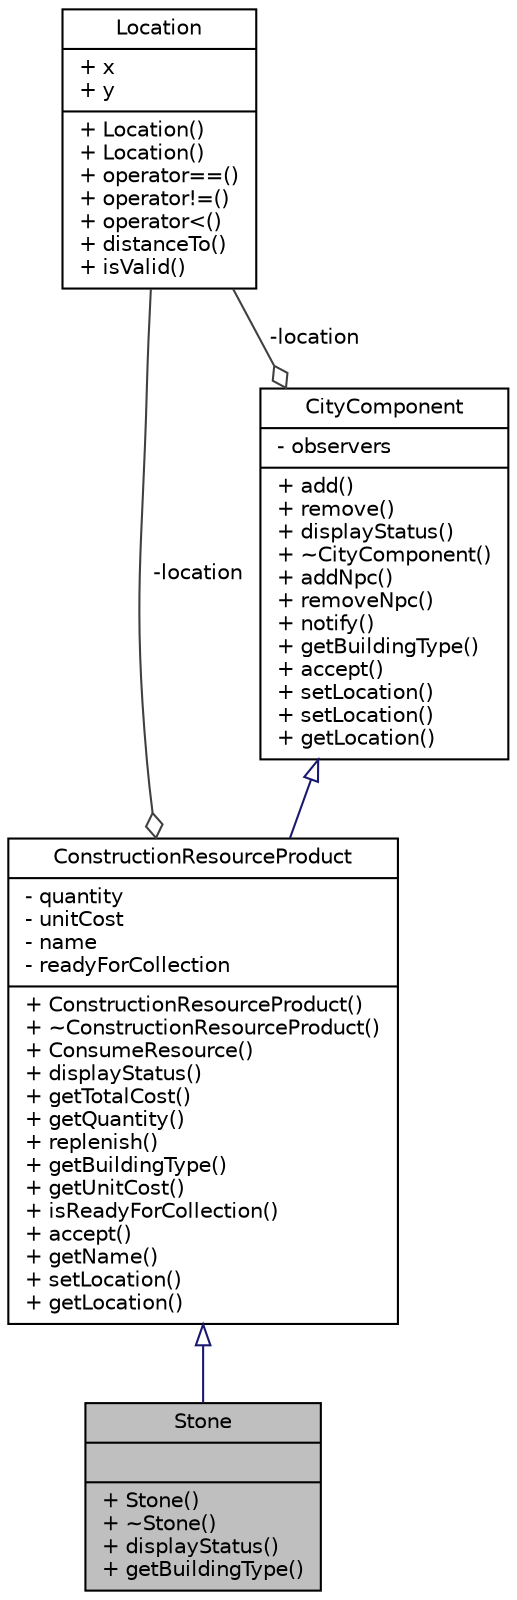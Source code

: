 digraph "Stone"
{
 // LATEX_PDF_SIZE
  edge [fontname="Helvetica",fontsize="10",labelfontname="Helvetica",labelfontsize="10"];
  node [fontname="Helvetica",fontsize="10",shape=record];
  Node1 [label="{Stone\n||+ Stone()\l+ ~Stone()\l+ displayStatus()\l+ getBuildingType()\l}",height=0.2,width=0.4,color="black", fillcolor="grey75", style="filled", fontcolor="black",tooltip="Represents a construction resource product of type Stone."];
  Node2 -> Node1 [dir="back",color="midnightblue",fontsize="10",style="solid",arrowtail="onormal",fontname="Helvetica"];
  Node2 [label="{ConstructionResourceProduct\n|- quantity\l- unitCost\l- name\l- readyForCollection\l|+ ConstructionResourceProduct()\l+ ~ConstructionResourceProduct()\l+ ConsumeResource()\l+ displayStatus()\l+ getTotalCost()\l+ getQuantity()\l+ replenish()\l+ getBuildingType()\l+ getUnitCost()\l+ isReadyForCollection()\l+ accept()\l+ getName()\l+ setLocation()\l+ getLocation()\l}",height=0.2,width=0.4,color="black", fillcolor="white", style="filled",URL="$classConstructionResourceProduct.html",tooltip="Represents a construction resource product in the city-building simulation."];
  Node3 -> Node2 [dir="back",color="midnightblue",fontsize="10",style="solid",arrowtail="onormal",fontname="Helvetica"];
  Node3 [label="{CityComponent\n|- observers\l|+ add()\l+ remove()\l+ displayStatus()\l+ ~CityComponent()\l+ addNpc()\l+ removeNpc()\l+ notify()\l+ getBuildingType()\l+ accept()\l+ setLocation()\l+ setLocation()\l+ getLocation()\l}",height=0.2,width=0.4,color="black", fillcolor="white", style="filled",URL="$classCityComponent.html",tooltip="Abstract base class representing a component of a city."];
  Node4 -> Node3 [color="grey25",fontsize="10",style="solid",label=" -location" ,arrowhead="odiamond",fontname="Helvetica"];
  Node4 [label="{Location\n|+ x\l+ y\l|+ Location()\l+ Location()\l+ operator==()\l+ operator!=()\l+ operator\<()\l+ distanceTo()\l+ isValid()\l}",height=0.2,width=0.4,color="black", fillcolor="white", style="filled",URL="$structLocation.html",tooltip="Represents a 2D coordinate location on a grid."];
  Node4 -> Node2 [color="grey25",fontsize="10",style="solid",label=" -location" ,arrowhead="odiamond",fontname="Helvetica"];
}
